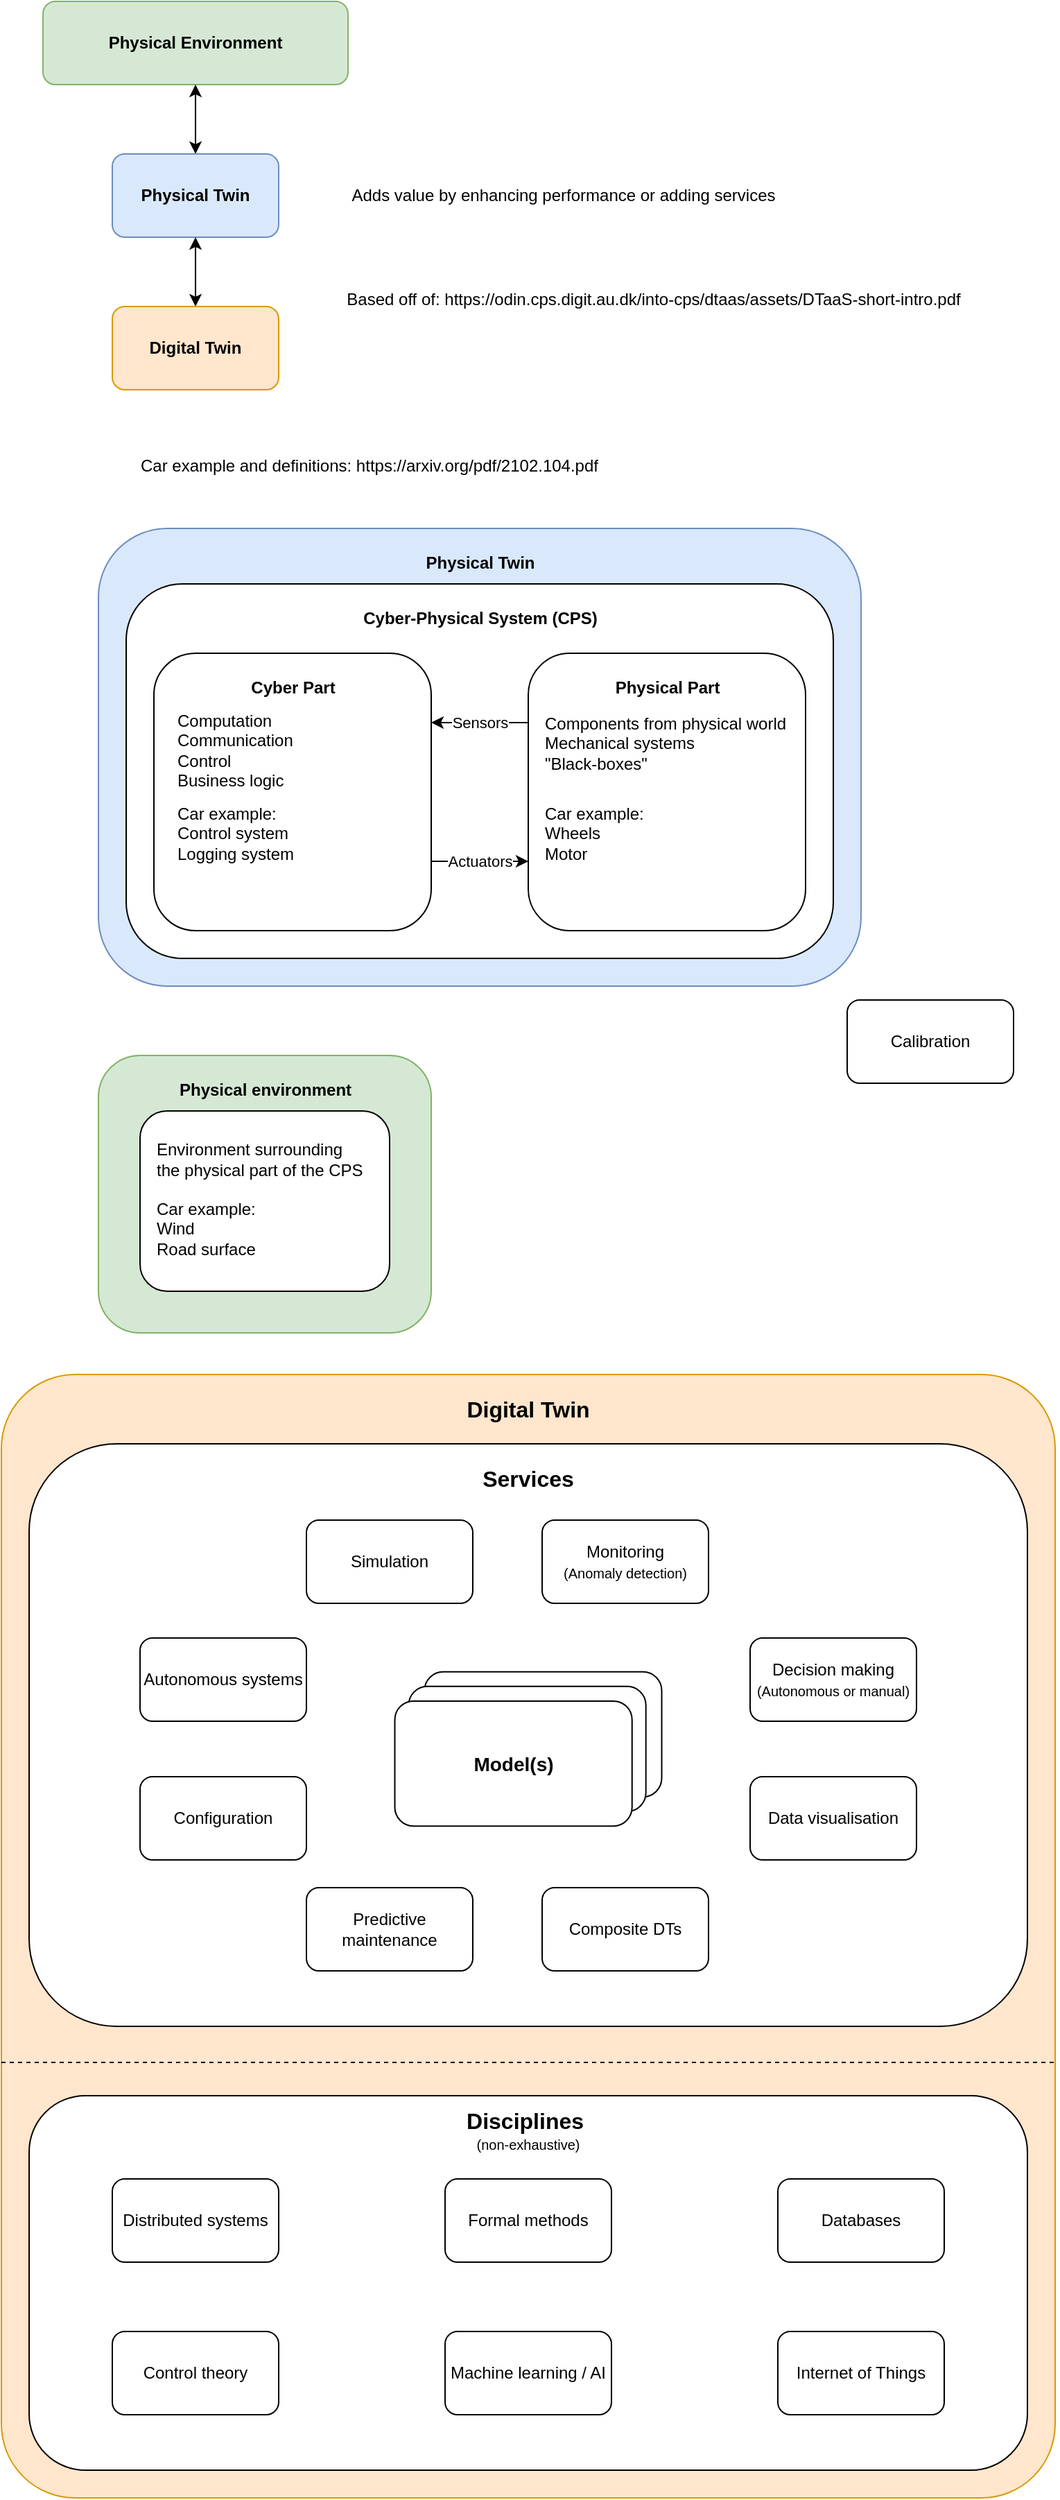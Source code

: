 <mxfile version="21.1.2" type="device" pages="2">
  <diagram name="Page-1" id="JHQOHHBSyNYpwfMhkGA9">
    <mxGraphModel dx="1790" dy="1105" grid="1" gridSize="10" guides="1" tooltips="1" connect="1" arrows="1" fold="1" page="1" pageScale="1" pageWidth="850" pageHeight="1100" math="0" shadow="0">
      <root>
        <mxCell id="0" />
        <mxCell id="1" parent="0" />
        <mxCell id="bf1XzzbdoYewhRQbb_Qk-1" value="&lt;b&gt;Physical Environment&lt;/b&gt;" style="rounded=1;whiteSpace=wrap;html=1;fillColor=#d5e8d4;strokeColor=#82b366;" parent="1" vertex="1">
          <mxGeometry x="50" y="30" width="220" height="60" as="geometry" />
        </mxCell>
        <mxCell id="bf1XzzbdoYewhRQbb_Qk-7" value="" style="edgeStyle=orthogonalEdgeStyle;rounded=0;orthogonalLoop=1;jettySize=auto;html=1;startArrow=classic;startFill=1;" parent="1" source="bf1XzzbdoYewhRQbb_Qk-5" target="bf1XzzbdoYewhRQbb_Qk-1" edge="1">
          <mxGeometry relative="1" as="geometry" />
        </mxCell>
        <mxCell id="bf1XzzbdoYewhRQbb_Qk-5" value="&lt;b&gt;Physical Twin&lt;/b&gt;" style="rounded=1;whiteSpace=wrap;html=1;fillColor=#dae8fc;strokeColor=#6c8ebf;" parent="1" vertex="1">
          <mxGeometry x="100" y="140" width="120" height="60" as="geometry" />
        </mxCell>
        <mxCell id="bf1XzzbdoYewhRQbb_Qk-8" value="" style="edgeStyle=orthogonalEdgeStyle;rounded=0;orthogonalLoop=1;jettySize=auto;html=1;startArrow=classic;startFill=1;" parent="1" source="bf1XzzbdoYewhRQbb_Qk-6" target="bf1XzzbdoYewhRQbb_Qk-5" edge="1">
          <mxGeometry relative="1" as="geometry" />
        </mxCell>
        <mxCell id="bf1XzzbdoYewhRQbb_Qk-6" value="&lt;b&gt;Digital Twin&lt;/b&gt;" style="rounded=1;whiteSpace=wrap;html=1;fillColor=#ffe6cc;strokeColor=#d79b00;" parent="1" vertex="1">
          <mxGeometry x="100" y="250" width="120" height="60" as="geometry" />
        </mxCell>
        <mxCell id="bf1XzzbdoYewhRQbb_Qk-11" value="Adds value by enhancing performance or adding services" style="text;html=1;align=center;verticalAlign=middle;resizable=0;points=[];autosize=1;strokeColor=none;fillColor=none;" parent="1" vertex="1">
          <mxGeometry x="255" y="155" width="340" height="30" as="geometry" />
        </mxCell>
        <mxCell id="bf1XzzbdoYewhRQbb_Qk-12" value="Based off of:&amp;nbsp;https://odin.cps.digit.au.dk/into-cps/dtaas/assets/DTaaS-short-intro.pdf" style="text;html=1;align=center;verticalAlign=middle;resizable=0;points=[];autosize=1;strokeColor=none;fillColor=none;" parent="1" vertex="1">
          <mxGeometry x="255" y="230" width="470" height="30" as="geometry" />
        </mxCell>
        <mxCell id="bf1XzzbdoYewhRQbb_Qk-14" value="" style="rounded=1;whiteSpace=wrap;html=1;fillColor=#dae8fc;strokeColor=#6c8ebf;" parent="1" vertex="1">
          <mxGeometry x="90" y="410" width="550" height="330" as="geometry" />
        </mxCell>
        <mxCell id="bf1XzzbdoYewhRQbb_Qk-15" value="" style="rounded=1;whiteSpace=wrap;html=1;" parent="1" vertex="1">
          <mxGeometry x="110" y="450" width="510" height="270" as="geometry" />
        </mxCell>
        <mxCell id="bf1XzzbdoYewhRQbb_Qk-16" value="Physical Twin" style="text;html=1;align=center;verticalAlign=middle;resizable=0;points=[];autosize=1;strokeColor=none;fillColor=none;fontStyle=1" parent="1" vertex="1">
          <mxGeometry x="315" y="420" width="100" height="30" as="geometry" />
        </mxCell>
        <mxCell id="bf1XzzbdoYewhRQbb_Qk-17" value="Cyber-Physical System (CPS)" style="text;html=1;align=center;verticalAlign=middle;resizable=0;points=[];autosize=1;strokeColor=none;fillColor=none;fontStyle=1" parent="1" vertex="1">
          <mxGeometry x="270" y="460" width="190" height="30" as="geometry" />
        </mxCell>
        <mxCell id="bf1XzzbdoYewhRQbb_Qk-19" value="" style="rounded=1;whiteSpace=wrap;html=1;" parent="1" vertex="1">
          <mxGeometry x="130" y="500" width="200" height="200" as="geometry" />
        </mxCell>
        <mxCell id="bf1XzzbdoYewhRQbb_Qk-20" value="" style="rounded=1;whiteSpace=wrap;html=1;" parent="1" vertex="1">
          <mxGeometry x="400" y="500" width="200" height="200" as="geometry" />
        </mxCell>
        <mxCell id="bf1XzzbdoYewhRQbb_Qk-21" value="Cyber Part" style="text;html=1;align=center;verticalAlign=middle;resizable=0;points=[];autosize=1;strokeColor=none;fillColor=none;fontStyle=1" parent="1" vertex="1">
          <mxGeometry x="185" y="510" width="90" height="30" as="geometry" />
        </mxCell>
        <mxCell id="bf1XzzbdoYewhRQbb_Qk-22" value="Physical Part" style="text;html=1;align=center;verticalAlign=middle;resizable=0;points=[];autosize=1;strokeColor=none;fillColor=none;fontStyle=1" parent="1" vertex="1">
          <mxGeometry x="450" y="510" width="100" height="30" as="geometry" />
        </mxCell>
        <mxCell id="bf1XzzbdoYewhRQbb_Qk-23" value="Computation&lt;br&gt;&lt;div style=&quot;&quot;&gt;&lt;span style=&quot;background-color: initial;&quot;&gt;Communication&lt;br&gt;Control&lt;/span&gt;&lt;/div&gt;&lt;div style=&quot;&quot;&gt;&lt;span style=&quot;background-color: initial;&quot;&gt;Business logic&lt;/span&gt;&lt;/div&gt;" style="text;html=1;align=left;verticalAlign=middle;resizable=0;points=[];autosize=1;strokeColor=none;fillColor=none;" parent="1" vertex="1">
          <mxGeometry x="145" y="535" width="110" height="70" as="geometry" />
        </mxCell>
        <mxCell id="bf1XzzbdoYewhRQbb_Qk-29" value="&lt;div style=&quot;&quot;&gt;&lt;span style=&quot;background-color: initial;&quot;&gt;Car example:&lt;/span&gt;&lt;/div&gt;&lt;div style=&quot;&quot;&gt;Wheels&lt;/div&gt;&lt;div style=&quot;&quot;&gt;Motor&lt;/div&gt;" style="text;html=1;align=left;verticalAlign=middle;resizable=0;points=[];autosize=1;strokeColor=none;fillColor=none;" parent="1" vertex="1">
          <mxGeometry x="410" y="600" width="100" height="60" as="geometry" />
        </mxCell>
        <mxCell id="bf1XzzbdoYewhRQbb_Qk-30" value="Car example:&lt;br&gt;Control system&lt;br&gt;Logging system" style="text;html=1;align=left;verticalAlign=middle;resizable=0;points=[];autosize=1;strokeColor=none;fillColor=none;" parent="1" vertex="1">
          <mxGeometry x="145" y="600" width="110" height="60" as="geometry" />
        </mxCell>
        <mxCell id="bf1XzzbdoYewhRQbb_Qk-31" value="Components from physical world&lt;br&gt;Mechanical systems&lt;br&gt;&quot;Black-boxes&quot;" style="text;html=1;align=left;verticalAlign=middle;resizable=0;points=[];autosize=1;strokeColor=none;fillColor=none;" parent="1" vertex="1">
          <mxGeometry x="410" y="535" width="200" height="60" as="geometry" />
        </mxCell>
        <mxCell id="bf1XzzbdoYewhRQbb_Qk-32" value="Sensors" style="endArrow=classic;html=1;rounded=0;entryX=1;entryY=0.25;entryDx=0;entryDy=0;exitX=0;exitY=0.25;exitDx=0;exitDy=0;" parent="1" source="bf1XzzbdoYewhRQbb_Qk-20" target="bf1XzzbdoYewhRQbb_Qk-19" edge="1">
          <mxGeometry width="50" height="50" relative="1" as="geometry">
            <mxPoint x="400" y="680" as="sourcePoint" />
            <mxPoint x="450" y="630" as="targetPoint" />
          </mxGeometry>
        </mxCell>
        <mxCell id="bf1XzzbdoYewhRQbb_Qk-34" value="Actuators" style="endArrow=classic;html=1;rounded=0;exitX=1;exitY=0.75;exitDx=0;exitDy=0;entryX=0;entryY=0.75;entryDx=0;entryDy=0;" parent="1" source="bf1XzzbdoYewhRQbb_Qk-19" target="bf1XzzbdoYewhRQbb_Qk-20" edge="1">
          <mxGeometry width="50" height="50" relative="1" as="geometry">
            <mxPoint x="400" y="680" as="sourcePoint" />
            <mxPoint x="450" y="630" as="targetPoint" />
          </mxGeometry>
        </mxCell>
        <mxCell id="bf1XzzbdoYewhRQbb_Qk-35" value="Car example and definitions:&amp;nbsp;https://arxiv.org/pdf/2102.104.pdf" style="text;html=1;align=center;verticalAlign=middle;resizable=0;points=[];autosize=1;strokeColor=none;fillColor=none;" parent="1" vertex="1">
          <mxGeometry x="100" y="350" width="370" height="30" as="geometry" />
        </mxCell>
        <mxCell id="bf1XzzbdoYewhRQbb_Qk-36" value="" style="rounded=1;whiteSpace=wrap;html=1;fillColor=#d5e8d4;strokeColor=#82b366;" parent="1" vertex="1">
          <mxGeometry x="90" y="790" width="240" height="200" as="geometry" />
        </mxCell>
        <mxCell id="bf1XzzbdoYewhRQbb_Qk-37" value="Physical environment" style="text;html=1;align=center;verticalAlign=middle;resizable=0;points=[];autosize=1;strokeColor=none;fillColor=none;fontStyle=1" parent="1" vertex="1">
          <mxGeometry x="135" y="800" width="150" height="30" as="geometry" />
        </mxCell>
        <mxCell id="bf1XzzbdoYewhRQbb_Qk-38" value="" style="rounded=1;whiteSpace=wrap;html=1;" parent="1" vertex="1">
          <mxGeometry x="120" y="830" width="180" height="130" as="geometry" />
        </mxCell>
        <mxCell id="bf1XzzbdoYewhRQbb_Qk-39" value="Environment surrounding&lt;br&gt;the physical part of the CPS" style="text;html=1;align=left;verticalAlign=middle;resizable=0;points=[];autosize=1;strokeColor=none;fillColor=none;" parent="1" vertex="1">
          <mxGeometry x="130" y="845" width="170" height="40" as="geometry" />
        </mxCell>
        <mxCell id="bf1XzzbdoYewhRQbb_Qk-40" value="Car example:&lt;br&gt;Wind&lt;br&gt;Road surface" style="text;html=1;align=left;verticalAlign=middle;resizable=0;points=[];autosize=1;strokeColor=none;fillColor=none;" parent="1" vertex="1">
          <mxGeometry x="130" y="885" width="100" height="60" as="geometry" />
        </mxCell>
        <mxCell id="_eutQ40Qp2EeSaYDix4E-1" value="Calibration" style="rounded=1;whiteSpace=wrap;html=1;" vertex="1" parent="1">
          <mxGeometry x="630" y="750" width="120" height="60" as="geometry" />
        </mxCell>
        <mxCell id="_eutQ40Qp2EeSaYDix4E-2" value="" style="rounded=1;whiteSpace=wrap;html=1;fillColor=#ffe6cc;strokeColor=#d79b00;movable=1;resizable=1;rotatable=1;deletable=1;editable=1;locked=0;connectable=1;container=0;arcSize=7;" vertex="1" parent="1">
          <mxGeometry x="20" y="1020" width="760" height="810" as="geometry" />
        </mxCell>
        <mxCell id="_eutQ40Qp2EeSaYDix4E-31" value="" style="rounded=1;whiteSpace=wrap;html=1;container=0;" vertex="1" parent="1">
          <mxGeometry x="40" y="1069.997" width="720" height="420" as="geometry" />
        </mxCell>
        <mxCell id="_eutQ40Qp2EeSaYDix4E-19" value="&lt;font style=&quot;font-size: 16px;&quot;&gt;Digital Twin&lt;/font&gt;" style="text;html=1;strokeColor=none;fillColor=none;align=center;verticalAlign=middle;whiteSpace=wrap;rounded=0;movable=1;resizable=1;rotatable=1;deletable=1;editable=1;locked=0;connectable=1;container=0;fontStyle=1" vertex="1" parent="1">
          <mxGeometry x="261.901" y="1019.997" width="276.19" height="50" as="geometry" />
        </mxCell>
        <mxCell id="_eutQ40Qp2EeSaYDix4E-34" value="&lt;b&gt;&lt;font style=&quot;font-size: 16px;&quot;&gt;Services&lt;/font&gt;&lt;/b&gt;" style="text;html=1;strokeColor=none;fillColor=none;align=center;verticalAlign=middle;whiteSpace=wrap;rounded=0;container=0;" vertex="1" parent="1">
          <mxGeometry x="370" y="1080" width="60" height="30" as="geometry" />
        </mxCell>
        <mxCell id="Mns1bjBbei7hpZE0G06W-1" value="Simulation" style="rounded=1;whiteSpace=wrap;html=1;" vertex="1" parent="1">
          <mxGeometry x="240" y="1125" width="120" height="60" as="geometry" />
        </mxCell>
        <mxCell id="Mns1bjBbei7hpZE0G06W-2" value="Monitoring&lt;br&gt;&lt;font style=&quot;font-size: 10px;&quot;&gt;(Anomaly detection)&lt;/font&gt;" style="rounded=1;whiteSpace=wrap;html=1;container=0;" vertex="1" parent="1">
          <mxGeometry x="410" y="1125" width="120" height="60" as="geometry" />
        </mxCell>
        <mxCell id="Mns1bjBbei7hpZE0G06W-3" value="Decision making&lt;br&gt;&lt;font style=&quot;font-size: 10px;&quot;&gt;(Autonomous or manual)&lt;/font&gt;" style="rounded=1;whiteSpace=wrap;html=1;container=0;" vertex="1" parent="1">
          <mxGeometry x="560" y="1210" width="120" height="60" as="geometry" />
        </mxCell>
        <mxCell id="Mns1bjBbei7hpZE0G06W-8" value="Autonomous systems" style="rounded=1;whiteSpace=wrap;html=1;container=0;" vertex="1" parent="1">
          <mxGeometry x="120" y="1210" width="120" height="60" as="geometry" />
        </mxCell>
        <mxCell id="Mns1bjBbei7hpZE0G06W-6" value="Configuration" style="rounded=1;whiteSpace=wrap;html=1;container=0;" vertex="1" parent="1">
          <mxGeometry x="120" y="1310" width="120" height="60" as="geometry" />
        </mxCell>
        <mxCell id="Mns1bjBbei7hpZE0G06W-7" value="Predictive maintenance" style="rounded=1;whiteSpace=wrap;html=1;container=0;" vertex="1" parent="1">
          <mxGeometry x="240" y="1390" width="120" height="60" as="geometry" />
        </mxCell>
        <mxCell id="Mns1bjBbei7hpZE0G06W-4" value="Composite DTs" style="rounded=1;whiteSpace=wrap;html=1;" vertex="1" parent="1">
          <mxGeometry x="410" y="1390" width="120" height="60" as="geometry" />
        </mxCell>
        <mxCell id="Mns1bjBbei7hpZE0G06W-5" value="Data visualisation" style="rounded=1;whiteSpace=wrap;html=1;container=0;" vertex="1" parent="1">
          <mxGeometry x="560" y="1310" width="120" height="60" as="geometry" />
        </mxCell>
        <mxCell id="Mns1bjBbei7hpZE0G06W-9" value="" style="group" vertex="1" connectable="0" parent="1">
          <mxGeometry x="303.75" y="1234.42" width="192.5" height="111.16" as="geometry" />
        </mxCell>
        <mxCell id="Mns1bjBbei7hpZE0G06W-10" value="" style="rounded=1;whiteSpace=wrap;html=1;container=0;movable=1;resizable=1;rotatable=1;deletable=1;editable=1;locked=0;connectable=1;" vertex="1" parent="Mns1bjBbei7hpZE0G06W-9">
          <mxGeometry x="21.389" width="171.111" height="90.13" as="geometry" />
        </mxCell>
        <mxCell id="Mns1bjBbei7hpZE0G06W-11" value="" style="rounded=1;whiteSpace=wrap;html=1;container=0;movable=1;resizable=1;rotatable=1;deletable=1;editable=1;locked=0;connectable=1;" vertex="1" parent="Mns1bjBbei7hpZE0G06W-9">
          <mxGeometry x="9.981" y="10.515" width="171.111" height="90.13" as="geometry" />
        </mxCell>
        <mxCell id="Mns1bjBbei7hpZE0G06W-12" value="&lt;font style=&quot;font-size: 14px;&quot;&gt;&lt;b&gt;Model(s)&lt;/b&gt;&lt;/font&gt;" style="rounded=1;whiteSpace=wrap;html=1;container=0;movable=1;resizable=1;rotatable=1;deletable=1;editable=1;locked=0;connectable=1;" vertex="1" parent="Mns1bjBbei7hpZE0G06W-9">
          <mxGeometry y="21.03" width="171.111" height="90.13" as="geometry" />
        </mxCell>
        <mxCell id="Mns1bjBbei7hpZE0G06W-34" value="" style="endArrow=none;dashed=1;html=1;rounded=0;entryX=1.001;entryY=0.584;entryDx=0;entryDy=0;entryPerimeter=0;exitX=0;exitY=0.584;exitDx=0;exitDy=0;exitPerimeter=0;" edge="1" parent="1">
          <mxGeometry width="50" height="50" relative="1" as="geometry">
            <mxPoint x="20" y="1516.04" as="sourcePoint" />
            <mxPoint x="780.76" y="1516.04" as="targetPoint" />
          </mxGeometry>
        </mxCell>
        <mxCell id="Mns1bjBbei7hpZE0G06W-35" value="" style="group" vertex="1" connectable="0" parent="1">
          <mxGeometry x="40" y="1539.997" width="720" height="270" as="geometry" />
        </mxCell>
        <mxCell id="Mns1bjBbei7hpZE0G06W-20" value="" style="rounded=1;whiteSpace=wrap;html=1;container=0;" vertex="1" parent="Mns1bjBbei7hpZE0G06W-35">
          <mxGeometry width="720" height="270" as="geometry" />
        </mxCell>
        <mxCell id="Mns1bjBbei7hpZE0G06W-23" value="&lt;b style=&quot;font-size: 16px;&quot;&gt;Disciplines&amp;nbsp;&lt;/b&gt;&lt;br&gt;&lt;font style=&quot;font-size: 10px;&quot;&gt;(non-exhaustive)&lt;/font&gt;" style="text;html=1;strokeColor=none;fillColor=none;align=center;verticalAlign=middle;whiteSpace=wrap;rounded=0;container=0;" vertex="1" parent="Mns1bjBbei7hpZE0G06W-35">
          <mxGeometry x="295" y="10" width="130" height="30" as="geometry" />
        </mxCell>
        <mxCell id="Mns1bjBbei7hpZE0G06W-33" value="Distributed systems" style="rounded=1;whiteSpace=wrap;html=1;" vertex="1" parent="Mns1bjBbei7hpZE0G06W-35">
          <mxGeometry x="60" y="60.003" width="120" height="60" as="geometry" />
        </mxCell>
        <mxCell id="Mns1bjBbei7hpZE0G06W-28" value="Databases" style="rounded=1;whiteSpace=wrap;html=1;" vertex="1" parent="Mns1bjBbei7hpZE0G06W-35">
          <mxGeometry x="540" y="60.003" width="120" height="60" as="geometry" />
        </mxCell>
        <mxCell id="Mns1bjBbei7hpZE0G06W-29" value="Internet of Things" style="rounded=1;whiteSpace=wrap;html=1;" vertex="1" parent="Mns1bjBbei7hpZE0G06W-35">
          <mxGeometry x="540" y="170.003" width="120" height="60" as="geometry" />
        </mxCell>
        <mxCell id="Mns1bjBbei7hpZE0G06W-32" value="Formal methods" style="rounded=1;whiteSpace=wrap;html=1;" vertex="1" parent="Mns1bjBbei7hpZE0G06W-35">
          <mxGeometry x="300" y="60.003" width="120" height="60" as="geometry" />
        </mxCell>
        <mxCell id="Mns1bjBbei7hpZE0G06W-38" value="Machine learning / AI" style="rounded=1;whiteSpace=wrap;html=1;" vertex="1" parent="Mns1bjBbei7hpZE0G06W-35">
          <mxGeometry x="300" y="170.003" width="120" height="60" as="geometry" />
        </mxCell>
        <mxCell id="Mns1bjBbei7hpZE0G06W-37" value="Control theory" style="rounded=1;whiteSpace=wrap;html=1;" vertex="1" parent="Mns1bjBbei7hpZE0G06W-35">
          <mxGeometry x="60" y="170.003" width="120" height="60" as="geometry" />
        </mxCell>
      </root>
    </mxGraphModel>
  </diagram>
  <diagram id="EUyquuVZlvhUGKbsvHJY" name="Page-2">
    <mxGraphModel dx="1432" dy="884" grid="1" gridSize="10" guides="1" tooltips="1" connect="1" arrows="1" fold="1" page="1" pageScale="1" pageWidth="850" pageHeight="1100" math="0" shadow="0">
      <root>
        <mxCell id="0" />
        <mxCell id="1" parent="0" />
      </root>
    </mxGraphModel>
  </diagram>
</mxfile>
